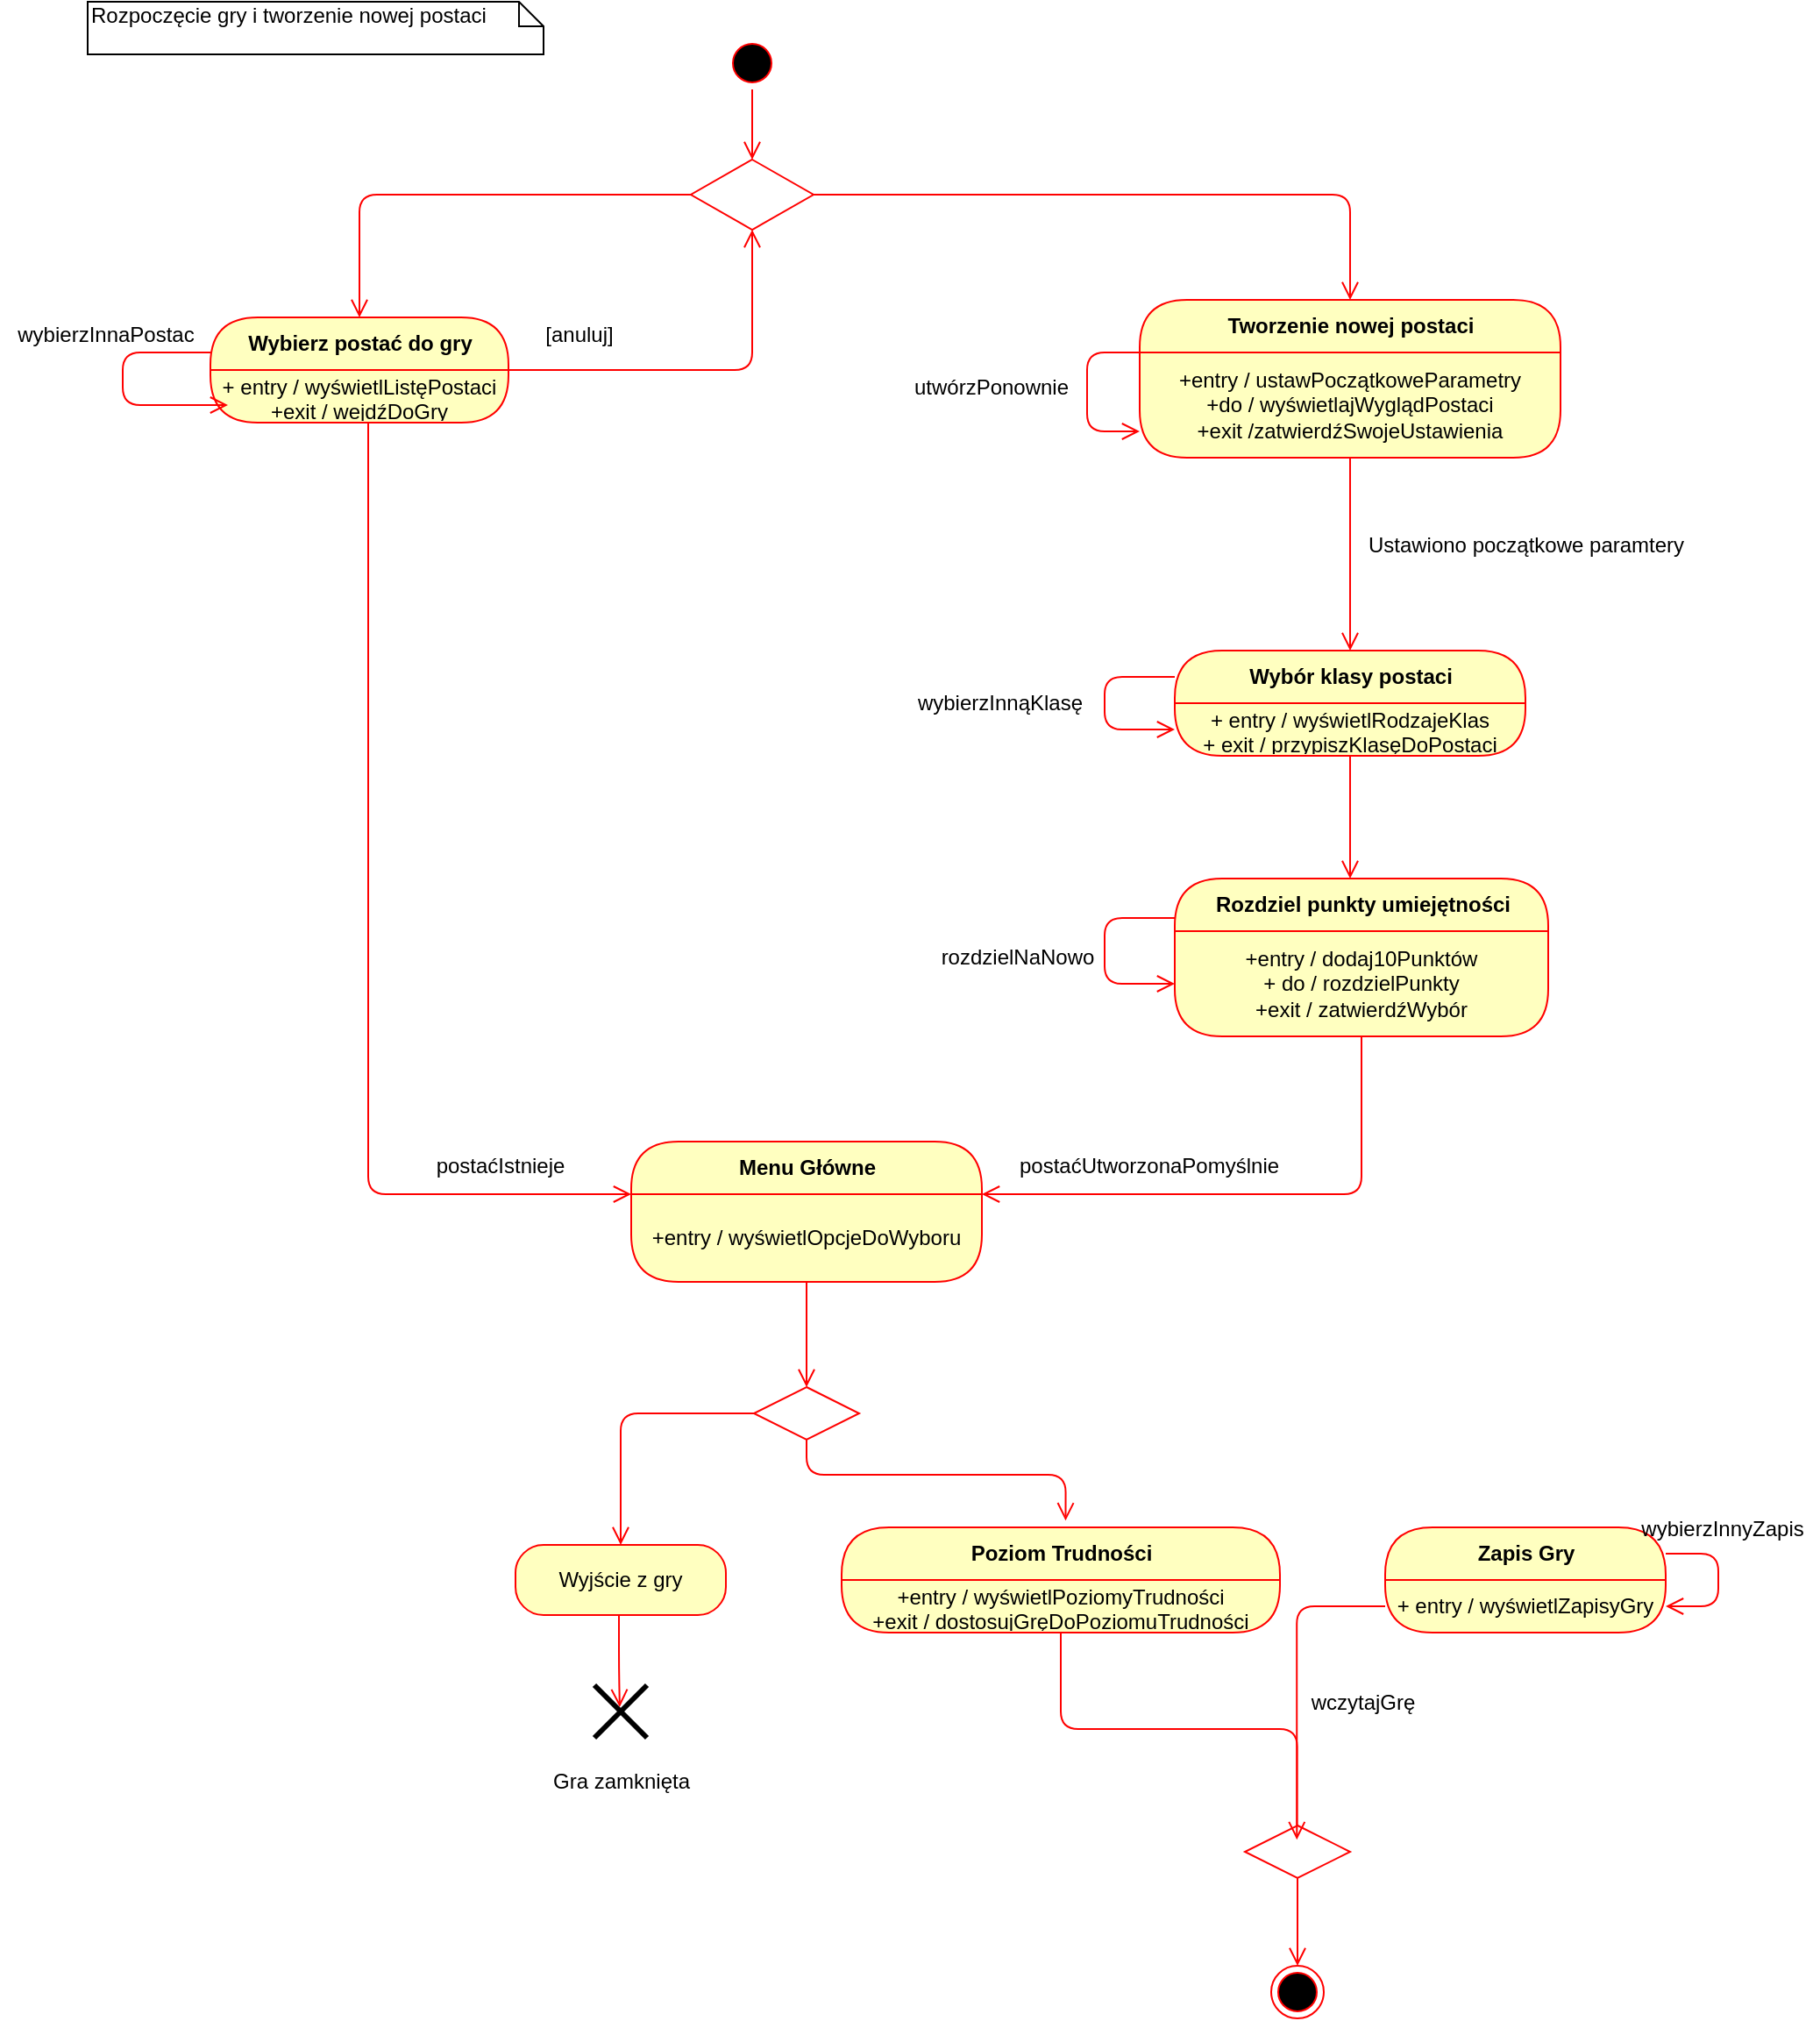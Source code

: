 <mxfile version="13.2.4" type="device"><diagram id="zyZcZHLzRIalaNzYi8jE" name="Page-1"><mxGraphModel dx="1903" dy="880" grid="1" gridSize="10" guides="1" tooltips="1" connect="1" arrows="1" fold="1" page="1" pageScale="1" pageWidth="827" pageHeight="1169" math="0" shadow="0"><root><mxCell id="0"/><mxCell id="1" parent="0"/><mxCell id="oSwhfnFjqIHa9kRJ7eO8-1" value="" style="ellipse;html=1;shape=startState;fillColor=#000000;strokeColor=#ff0000;" parent="1" vertex="1"><mxGeometry x="384" y="30" width="30" height="30" as="geometry"/></mxCell><mxCell id="oSwhfnFjqIHa9kRJ7eO8-2" value="" style="edgeStyle=orthogonalEdgeStyle;html=1;verticalAlign=bottom;endArrow=open;endSize=8;strokeColor=#ff0000;" parent="1" source="oSwhfnFjqIHa9kRJ7eO8-1" edge="1"><mxGeometry relative="1" as="geometry"><mxPoint x="399" y="100" as="targetPoint"/></mxGeometry></mxCell><mxCell id="oSwhfnFjqIHa9kRJ7eO8-14" style="edgeStyle=orthogonalEdgeStyle;rounded=1;orthogonalLoop=1;jettySize=auto;html=1;entryX=0.5;entryY=0;entryDx=0;entryDy=0;verticalAlign=bottom;strokeColor=#ff0000;endArrow=open;endSize=8;" parent="1" source="oSwhfnFjqIHa9kRJ7eO8-3" target="oSwhfnFjqIHa9kRJ7eO8-6" edge="1"><mxGeometry relative="1" as="geometry"/></mxCell><mxCell id="oSwhfnFjqIHa9kRJ7eO8-20" style="edgeStyle=orthogonalEdgeStyle;rounded=1;orthogonalLoop=1;jettySize=auto;html=1;entryX=0.5;entryY=0;entryDx=0;entryDy=0;verticalAlign=bottom;strokeColor=#ff0000;endArrow=open;endSize=8;" parent="1" source="oSwhfnFjqIHa9kRJ7eO8-3" target="oSwhfnFjqIHa9kRJ7eO8-17" edge="1"><mxGeometry relative="1" as="geometry"/></mxCell><mxCell id="oSwhfnFjqIHa9kRJ7eO8-3" value="" style="rhombus;whiteSpace=wrap;html=1;strokeColor=#ff0000;strokeWidth=1;" parent="1" vertex="1"><mxGeometry x="364" y="100" width="70" height="40" as="geometry"/></mxCell><mxCell id="oSwhfnFjqIHa9kRJ7eO8-8" value="" style="edgeStyle=orthogonalEdgeStyle;html=1;verticalAlign=bottom;endArrow=open;endSize=8;strokeColor=#ff0000;entryX=0;entryY=0;entryDx=0;entryDy=0;" parent="1" source="oSwhfnFjqIHa9kRJ7eO8-6" target="oSwhfnFjqIHa9kRJ7eO8-40" edge="1"><mxGeometry relative="1" as="geometry"><mxPoint x="175" y="650" as="targetPoint"/><Array as="points"><mxPoint x="180" y="690"/></Array></mxGeometry></mxCell><mxCell id="oSwhfnFjqIHa9kRJ7eO8-9" value="Rozpoczęcie gry i tworzenie nowej postaci" style="shape=note;whiteSpace=wrap;html=1;size=14;verticalAlign=top;align=left;spacingTop=-6;" parent="1" vertex="1"><mxGeometry x="20" y="10" width="260" height="30" as="geometry"/></mxCell><mxCell id="oSwhfnFjqIHa9kRJ7eO8-12" style="edgeStyle=orthogonalEdgeStyle;rounded=1;orthogonalLoop=1;jettySize=auto;html=1;entryX=0.5;entryY=1;entryDx=0;entryDy=0;verticalAlign=bottom;strokeColor=#ff0000;endArrow=open;endSize=8;" parent="1" source="oSwhfnFjqIHa9kRJ7eO8-6" target="oSwhfnFjqIHa9kRJ7eO8-3" edge="1"><mxGeometry relative="1" as="geometry"/></mxCell><mxCell id="oSwhfnFjqIHa9kRJ7eO8-6" value="Wybierz postać do gry" style="swimlane;html=1;fontStyle=1;align=center;verticalAlign=middle;childLayout=stackLayout;horizontal=1;startSize=30;horizontalStack=0;resizeParent=0;resizeLast=1;container=0;fontColor=#000000;collapsible=0;rounded=1;arcSize=30;strokeColor=#ff0000;fillColor=#ffffc0;swimlaneFillColor=#ffffc0;dropTarget=0;" parent="1" vertex="1"><mxGeometry x="90" y="190" width="170" height="60" as="geometry"/></mxCell><mxCell id="oSwhfnFjqIHa9kRJ7eO8-7" value="+ entry / wyświetlListęPostaci&lt;br&gt;+exit / wejdźDoGry" style="text;html=1;strokeColor=none;fillColor=none;align=center;verticalAlign=middle;spacingLeft=4;spacingRight=4;whiteSpace=wrap;overflow=hidden;rotatable=0;fontColor=#000000;" parent="oSwhfnFjqIHa9kRJ7eO8-6" vertex="1"><mxGeometry y="30" width="170" height="30" as="geometry"/></mxCell><mxCell id="oSwhfnFjqIHa9kRJ7eO8-10" style="edgeStyle=orthogonalEdgeStyle;rounded=1;orthogonalLoop=1;jettySize=auto;html=1;verticalAlign=bottom;strokeColor=#ff0000;endArrow=open;endSize=8;" parent="oSwhfnFjqIHa9kRJ7eO8-6" source="oSwhfnFjqIHa9kRJ7eO8-6" edge="1"><mxGeometry relative="1" as="geometry"><mxPoint x="10" y="50" as="targetPoint"/><Array as="points"><mxPoint x="-50" y="20"/><mxPoint x="-50" y="50"/><mxPoint y="50"/></Array></mxGeometry></mxCell><mxCell id="oSwhfnFjqIHa9kRJ7eO8-11" value="wybierzInnaPostac" style="text;html=1;align=center;verticalAlign=middle;resizable=0;points=[];autosize=1;" parent="1" vertex="1"><mxGeometry x="-30" y="190" width="120" height="20" as="geometry"/></mxCell><mxCell id="oSwhfnFjqIHa9kRJ7eO8-13" value="[anuluj]" style="text;html=1;align=center;verticalAlign=middle;resizable=0;points=[];autosize=1;" parent="1" vertex="1"><mxGeometry x="270" y="190" width="60" height="20" as="geometry"/></mxCell><mxCell id="oSwhfnFjqIHa9kRJ7eO8-19" value="" style="edgeStyle=orthogonalEdgeStyle;html=1;verticalAlign=bottom;endArrow=open;endSize=8;strokeColor=#ff0000;" parent="1" source="oSwhfnFjqIHa9kRJ7eO8-17" edge="1"><mxGeometry relative="1" as="geometry"><mxPoint x="740" y="380" as="targetPoint"/><Array as="points"><mxPoint x="740" y="370"/></Array></mxGeometry></mxCell><mxCell id="oSwhfnFjqIHa9kRJ7eO8-17" value="Tworzenie nowej postaci" style="swimlane;html=1;fontStyle=1;align=center;verticalAlign=middle;childLayout=stackLayout;horizontal=1;startSize=30;horizontalStack=0;resizeParent=0;resizeLast=1;container=0;fontColor=#000000;collapsible=0;rounded=1;arcSize=30;strokeColor=#ff0000;fillColor=#ffffc0;swimlaneFillColor=#ffffc0;dropTarget=0;" parent="1" vertex="1"><mxGeometry x="620" y="180" width="240" height="90" as="geometry"/></mxCell><mxCell id="oSwhfnFjqIHa9kRJ7eO8-18" value="+entry / ustawPoczątkoweParametry&lt;br&gt;+do / wyświetlajWyglądPostaci&lt;br&gt;+exit /zatwierdźSwojeUstawienia" style="text;html=1;strokeColor=none;fillColor=none;align=center;verticalAlign=middle;spacingLeft=4;spacingRight=4;whiteSpace=wrap;overflow=hidden;rotatable=0;fontColor=#000000;" parent="oSwhfnFjqIHa9kRJ7eO8-17" vertex="1"><mxGeometry y="30" width="240" height="60" as="geometry"/></mxCell><mxCell id="oSwhfnFjqIHa9kRJ7eO8-22" style="edgeStyle=orthogonalEdgeStyle;rounded=1;orthogonalLoop=1;jettySize=auto;html=1;exitX=0;exitY=0;exitDx=0;exitDy=0;entryX=0;entryY=0.75;entryDx=0;entryDy=0;verticalAlign=bottom;strokeColor=#ff0000;endArrow=open;endSize=8;" parent="oSwhfnFjqIHa9kRJ7eO8-17" source="oSwhfnFjqIHa9kRJ7eO8-18" target="oSwhfnFjqIHa9kRJ7eO8-18" edge="1"><mxGeometry relative="1" as="geometry"><Array as="points"><mxPoint x="-30" y="30"/><mxPoint x="-30" y="75"/></Array></mxGeometry></mxCell><mxCell id="oSwhfnFjqIHa9kRJ7eO8-24" value="utwórzPonownie" style="text;html=1;align=center;verticalAlign=middle;resizable=0;points=[];autosize=1;" parent="1" vertex="1"><mxGeometry x="480" y="220" width="110" height="20" as="geometry"/></mxCell><mxCell id="oSwhfnFjqIHa9kRJ7eO8-27" value="" style="edgeStyle=orthogonalEdgeStyle;html=1;verticalAlign=bottom;endArrow=open;endSize=8;strokeColor=#ff0000;" parent="1" source="oSwhfnFjqIHa9kRJ7eO8-25" edge="1"><mxGeometry relative="1" as="geometry"><mxPoint x="740" y="510" as="targetPoint"/></mxGeometry></mxCell><mxCell id="oSwhfnFjqIHa9kRJ7eO8-25" value="Wybór klasy postaci" style="swimlane;html=1;fontStyle=1;align=center;verticalAlign=middle;childLayout=stackLayout;horizontal=1;startSize=30;horizontalStack=0;resizeParent=0;resizeLast=1;container=0;fontColor=#000000;collapsible=0;rounded=1;arcSize=30;strokeColor=#ff0000;fillColor=#ffffc0;swimlaneFillColor=#ffffc0;dropTarget=0;" parent="1" vertex="1"><mxGeometry x="640" y="380" width="200" height="60" as="geometry"/></mxCell><mxCell id="oSwhfnFjqIHa9kRJ7eO8-26" value="+ entry / wyświetlRodzajeKlas&lt;br&gt;+ exit / przypiszKlasęDoPostaci&lt;br&gt;" style="text;html=1;strokeColor=none;fillColor=none;align=center;verticalAlign=middle;spacingLeft=4;spacingRight=4;whiteSpace=wrap;overflow=hidden;rotatable=0;fontColor=#000000;" parent="oSwhfnFjqIHa9kRJ7eO8-25" vertex="1"><mxGeometry y="30" width="200" height="30" as="geometry"/></mxCell><mxCell id="oSwhfnFjqIHa9kRJ7eO8-29" style="edgeStyle=orthogonalEdgeStyle;rounded=1;orthogonalLoop=1;jettySize=auto;html=1;exitX=0;exitY=0.25;exitDx=0;exitDy=0;entryX=0;entryY=0.5;entryDx=0;entryDy=0;verticalAlign=bottom;strokeColor=#ff0000;endArrow=open;endSize=8;" parent="oSwhfnFjqIHa9kRJ7eO8-25" source="oSwhfnFjqIHa9kRJ7eO8-25" target="oSwhfnFjqIHa9kRJ7eO8-26" edge="1"><mxGeometry relative="1" as="geometry"><Array as="points"><mxPoint x="-40" y="15"/><mxPoint x="-40" y="45"/></Array></mxGeometry></mxCell><mxCell id="oSwhfnFjqIHa9kRJ7eO8-28" value="Ustawiono początkowe paramtery" style="text;html=1;align=center;verticalAlign=middle;resizable=0;points=[];autosize=1;" parent="1" vertex="1"><mxGeometry x="740" y="310" width="200" height="20" as="geometry"/></mxCell><mxCell id="oSwhfnFjqIHa9kRJ7eO8-30" value="wybierzInnąKlasę" style="text;html=1;align=center;verticalAlign=middle;resizable=0;points=[];autosize=1;" parent="1" vertex="1"><mxGeometry x="485" y="400" width="110" height="20" as="geometry"/></mxCell><mxCell id="oSwhfnFjqIHa9kRJ7eO8-34" value="" style="edgeStyle=orthogonalEdgeStyle;html=1;verticalAlign=bottom;endArrow=open;endSize=8;strokeColor=#ff0000;entryX=1;entryY=0;entryDx=0;entryDy=0;" parent="1" source="oSwhfnFjqIHa9kRJ7eO8-32" target="oSwhfnFjqIHa9kRJ7eO8-40" edge="1"><mxGeometry relative="1" as="geometry"><mxPoint x="747" y="630" as="targetPoint"/><Array as="points"><mxPoint x="747" y="690"/></Array></mxGeometry></mxCell><mxCell id="oSwhfnFjqIHa9kRJ7eO8-32" value="Rozdziel punkty umiejętności" style="swimlane;html=1;fontStyle=1;align=center;verticalAlign=middle;childLayout=stackLayout;horizontal=1;startSize=30;horizontalStack=0;resizeParent=0;resizeLast=1;container=0;fontColor=#000000;collapsible=0;rounded=1;arcSize=30;strokeColor=#ff0000;fillColor=#ffffc0;swimlaneFillColor=#ffffc0;dropTarget=0;" parent="1" vertex="1"><mxGeometry x="640" y="510" width="213" height="90" as="geometry"/></mxCell><mxCell id="oSwhfnFjqIHa9kRJ7eO8-33" value="+entry / dodaj10Punktów&lt;br&gt;+ do / rozdzielPunkty&lt;br&gt;+exit / zatwierdźWybór" style="text;html=1;strokeColor=none;fillColor=none;align=center;verticalAlign=middle;spacingLeft=4;spacingRight=4;whiteSpace=wrap;overflow=hidden;rotatable=0;fontColor=#000000;" parent="oSwhfnFjqIHa9kRJ7eO8-32" vertex="1"><mxGeometry y="30" width="213" height="60" as="geometry"/></mxCell><mxCell id="oSwhfnFjqIHa9kRJ7eO8-35" style="edgeStyle=orthogonalEdgeStyle;rounded=1;orthogonalLoop=1;jettySize=auto;html=1;exitX=0;exitY=0.25;exitDx=0;exitDy=0;entryX=0;entryY=0.5;entryDx=0;entryDy=0;verticalAlign=bottom;strokeColor=#ff0000;endArrow=open;endSize=8;" parent="oSwhfnFjqIHa9kRJ7eO8-32" source="oSwhfnFjqIHa9kRJ7eO8-32" target="oSwhfnFjqIHa9kRJ7eO8-33" edge="1"><mxGeometry relative="1" as="geometry"><Array as="points"><mxPoint x="-40" y="23"/><mxPoint x="-40" y="60"/></Array></mxGeometry></mxCell><mxCell id="oSwhfnFjqIHa9kRJ7eO8-36" value="rozdzielNaNowo" style="text;html=1;align=center;verticalAlign=middle;resizable=0;points=[];autosize=1;" parent="1" vertex="1"><mxGeometry x="500" y="545" width="100" height="20" as="geometry"/></mxCell><mxCell id="oSwhfnFjqIHa9kRJ7eO8-41" value="" style="edgeStyle=orthogonalEdgeStyle;html=1;verticalAlign=bottom;endArrow=open;endSize=8;strokeColor=#ff0000;" parent="1" source="oSwhfnFjqIHa9kRJ7eO8-39" target="oSwhfnFjqIHa9kRJ7eO8-44" edge="1"><mxGeometry relative="1" as="geometry"><mxPoint x="410" y="780" as="targetPoint"/></mxGeometry></mxCell><mxCell id="oSwhfnFjqIHa9kRJ7eO8-39" value="Menu Główne" style="swimlane;html=1;fontStyle=1;align=center;verticalAlign=middle;childLayout=stackLayout;horizontal=1;startSize=30;horizontalStack=0;resizeParent=0;resizeLast=1;container=0;fontColor=#000000;collapsible=0;rounded=1;arcSize=30;strokeColor=#ff0000;fillColor=#ffffc0;swimlaneFillColor=#ffffc0;dropTarget=0;" parent="1" vertex="1"><mxGeometry x="330" y="660" width="200" height="80" as="geometry"/></mxCell><mxCell id="oSwhfnFjqIHa9kRJ7eO8-40" value="+entry / wyświetlOpcjeDoWyboru" style="text;html=1;strokeColor=none;fillColor=none;align=center;verticalAlign=middle;spacingLeft=4;spacingRight=4;whiteSpace=wrap;overflow=hidden;rotatable=0;fontColor=#000000;" parent="oSwhfnFjqIHa9kRJ7eO8-39" vertex="1"><mxGeometry y="30" width="200" height="50" as="geometry"/></mxCell><mxCell id="oSwhfnFjqIHa9kRJ7eO8-42" value="postaćUtworzonaPomyślnie" style="text;html=1;align=center;verticalAlign=middle;resizable=0;points=[];autosize=1;" parent="1" vertex="1"><mxGeometry x="540" y="664" width="170" height="20" as="geometry"/></mxCell><mxCell id="oSwhfnFjqIHa9kRJ7eO8-43" value="postaćIstnieje" style="text;html=1;align=center;verticalAlign=middle;resizable=0;points=[];autosize=1;" parent="1" vertex="1"><mxGeometry x="210" y="664" width="90" height="20" as="geometry"/></mxCell><mxCell id="oSwhfnFjqIHa9kRJ7eO8-51" style="edgeStyle=orthogonalEdgeStyle;rounded=1;orthogonalLoop=1;jettySize=auto;html=1;entryX=0.5;entryY=0;entryDx=0;entryDy=0;verticalAlign=bottom;strokeColor=#ff0000;endArrow=open;endSize=8;" parent="1" source="oSwhfnFjqIHa9kRJ7eO8-44" target="oSwhfnFjqIHa9kRJ7eO8-49" edge="1"><mxGeometry relative="1" as="geometry"><Array as="points"><mxPoint x="324" y="815"/></Array></mxGeometry></mxCell><mxCell id="oSwhfnFjqIHa9kRJ7eO8-59" style="edgeStyle=orthogonalEdgeStyle;rounded=1;orthogonalLoop=1;jettySize=auto;html=1;entryX=0.511;entryY=-0.064;entryDx=0;entryDy=0;entryPerimeter=0;verticalAlign=bottom;strokeColor=#ff0000;endArrow=open;endSize=8;" parent="1" source="oSwhfnFjqIHa9kRJ7eO8-44" target="oSwhfnFjqIHa9kRJ7eO8-56" edge="1"><mxGeometry relative="1" as="geometry"><Array as="points"><mxPoint x="430" y="850"/><mxPoint x="578" y="850"/></Array></mxGeometry></mxCell><mxCell id="oSwhfnFjqIHa9kRJ7eO8-44" value="" style="rhombus;whiteSpace=wrap;html=1;fillColor=#ffffff;strokeColor=#ff0000;fontFamily=Helvetica;fontSize=12;fontColor=#000000;align=center;strokeWidth=1;" parent="1" vertex="1"><mxGeometry x="400" y="800" width="60" height="30" as="geometry"/></mxCell><mxCell id="oSwhfnFjqIHa9kRJ7eO8-54" style="edgeStyle=orthogonalEdgeStyle;rounded=1;orthogonalLoop=1;jettySize=auto;html=1;entryX=0.481;entryY=0.416;entryDx=0;entryDy=0;entryPerimeter=0;verticalAlign=bottom;strokeColor=#ff0000;endArrow=open;endSize=8;" parent="1" source="oSwhfnFjqIHa9kRJ7eO8-49" target="oSwhfnFjqIHa9kRJ7eO8-52" edge="1"><mxGeometry relative="1" as="geometry"><Array as="points"><mxPoint x="323" y="960"/><mxPoint x="323" y="960"/></Array></mxGeometry></mxCell><mxCell id="oSwhfnFjqIHa9kRJ7eO8-49" value="Wyjście z gry" style="rounded=1;whiteSpace=wrap;html=1;arcSize=40;fontColor=#000000;fillColor=#ffffc0;strokeColor=#ff0000;" parent="1" vertex="1"><mxGeometry x="264" y="890" width="120" height="40" as="geometry"/></mxCell><mxCell id="oSwhfnFjqIHa9kRJ7eO8-52" value="" style="shape=umlDestroy;whiteSpace=wrap;html=1;strokeWidth=3;" parent="1" vertex="1"><mxGeometry x="309" y="970" width="30" height="30" as="geometry"/></mxCell><mxCell id="oSwhfnFjqIHa9kRJ7eO8-55" value="Gra zamknięta" style="text;html=1;align=center;verticalAlign=middle;resizable=0;points=[];autosize=1;" parent="1" vertex="1"><mxGeometry x="279" y="1015" width="90" height="20" as="geometry"/></mxCell><mxCell id="oSwhfnFjqIHa9kRJ7eO8-69" style="edgeStyle=orthogonalEdgeStyle;rounded=1;orthogonalLoop=1;jettySize=auto;html=1;entryX=0.496;entryY=0.541;entryDx=0;entryDy=0;entryPerimeter=0;verticalAlign=bottom;strokeColor=#ff0000;endArrow=open;endSize=8;" parent="1" source="oSwhfnFjqIHa9kRJ7eO8-56" target="oSwhfnFjqIHa9kRJ7eO8-67" edge="1"><mxGeometry relative="1" as="geometry"/></mxCell><mxCell id="oSwhfnFjqIHa9kRJ7eO8-56" value="Poziom Trudności" style="swimlane;html=1;fontStyle=1;align=center;verticalAlign=middle;childLayout=stackLayout;horizontal=1;startSize=30;horizontalStack=0;resizeParent=0;resizeLast=1;container=0;fontColor=#000000;collapsible=0;rounded=1;arcSize=30;strokeColor=#ff0000;fillColor=#ffffc0;swimlaneFillColor=#ffffc0;dropTarget=0;" parent="1" vertex="1"><mxGeometry x="450" y="880" width="250" height="60" as="geometry"/></mxCell><mxCell id="oSwhfnFjqIHa9kRJ7eO8-57" value="+entry / wyświetlPoziomyTrudności&lt;br&gt;+exit / dostosujGręDoPoziomuTrudności" style="text;html=1;strokeColor=none;fillColor=none;align=center;verticalAlign=middle;spacingLeft=4;spacingRight=4;whiteSpace=wrap;overflow=hidden;rotatable=0;fontColor=#000000;" parent="oSwhfnFjqIHa9kRJ7eO8-56" vertex="1"><mxGeometry y="30" width="250" height="30" as="geometry"/></mxCell><mxCell id="oSwhfnFjqIHa9kRJ7eO8-62" value="Zapis Gry" style="swimlane;html=1;fontStyle=1;align=center;verticalAlign=middle;childLayout=stackLayout;horizontal=1;startSize=30;horizontalStack=0;resizeParent=0;resizeLast=1;container=0;fontColor=#000000;collapsible=0;rounded=1;arcSize=30;strokeColor=#ff0000;fillColor=#ffffc0;swimlaneFillColor=#ffffc0;dropTarget=0;" parent="1" vertex="1"><mxGeometry x="760" y="880" width="160" height="60" as="geometry"/></mxCell><mxCell id="oSwhfnFjqIHa9kRJ7eO8-63" value="+ entry / wyświetlZapisyGry&lt;br&gt;" style="text;html=1;strokeColor=none;fillColor=none;align=center;verticalAlign=middle;spacingLeft=4;spacingRight=4;whiteSpace=wrap;overflow=hidden;rotatable=0;fontColor=#000000;" parent="oSwhfnFjqIHa9kRJ7eO8-62" vertex="1"><mxGeometry y="30" width="160" height="30" as="geometry"/></mxCell><mxCell id="oSwhfnFjqIHa9kRJ7eO8-65" style="edgeStyle=orthogonalEdgeStyle;rounded=1;orthogonalLoop=1;jettySize=auto;html=1;exitX=1;exitY=0.25;exitDx=0;exitDy=0;entryX=1;entryY=0.5;entryDx=0;entryDy=0;verticalAlign=bottom;strokeColor=#ff0000;endArrow=open;endSize=8;" parent="oSwhfnFjqIHa9kRJ7eO8-62" source="oSwhfnFjqIHa9kRJ7eO8-62" target="oSwhfnFjqIHa9kRJ7eO8-63" edge="1"><mxGeometry relative="1" as="geometry"><Array as="points"><mxPoint x="190" y="15"/><mxPoint x="190" y="45"/></Array></mxGeometry></mxCell><mxCell id="oSwhfnFjqIHa9kRJ7eO8-66" value="wybierzInnyZapis" style="text;html=1;align=center;verticalAlign=middle;resizable=0;points=[];autosize=1;" parent="1" vertex="1"><mxGeometry x="897" y="871" width="110" height="20" as="geometry"/></mxCell><mxCell id="oSwhfnFjqIHa9kRJ7eO8-67" value="" style="rhombus;whiteSpace=wrap;html=1;fillColor=#ffffff;strokeColor=#ff0000;fontFamily=Helvetica;fontSize=12;fontColor=#000000;align=center;strokeWidth=1;" parent="1" vertex="1"><mxGeometry x="680" y="1050" width="60" height="30" as="geometry"/></mxCell><mxCell id="oSwhfnFjqIHa9kRJ7eO8-68" value="" style="edgeStyle=orthogonalEdgeStyle;html=1;verticalAlign=bottom;endArrow=open;endSize=8;strokeColor=#ff0000;entryX=0.5;entryY=0;entryDx=0;entryDy=0;" parent="1" source="oSwhfnFjqIHa9kRJ7eO8-67" edge="1" target="oSwhfnFjqIHa9kRJ7eO8-72"><mxGeometry relative="1" as="geometry"><mxPoint x="700" y="1130" as="targetPoint"/></mxGeometry></mxCell><mxCell id="oSwhfnFjqIHa9kRJ7eO8-70" style="edgeStyle=orthogonalEdgeStyle;rounded=1;orthogonalLoop=1;jettySize=auto;html=1;entryX=0.494;entryY=0.269;entryDx=0;entryDy=0;entryPerimeter=0;verticalAlign=bottom;strokeColor=#ff0000;endArrow=open;endSize=8;" parent="1" source="oSwhfnFjqIHa9kRJ7eO8-63" target="oSwhfnFjqIHa9kRJ7eO8-67" edge="1"><mxGeometry relative="1" as="geometry"/></mxCell><mxCell id="oSwhfnFjqIHa9kRJ7eO8-71" value="wczytajGrę" style="text;html=1;align=center;verticalAlign=middle;resizable=0;points=[];autosize=1;" parent="1" vertex="1"><mxGeometry x="711.5" y="970" width="70" height="20" as="geometry"/></mxCell><mxCell id="oSwhfnFjqIHa9kRJ7eO8-72" value="" style="ellipse;html=1;shape=endState;fillColor=#000000;strokeColor=#ff0000;" parent="1" vertex="1"><mxGeometry x="695" y="1130" width="30" height="30" as="geometry"/></mxCell></root></mxGraphModel></diagram></mxfile>